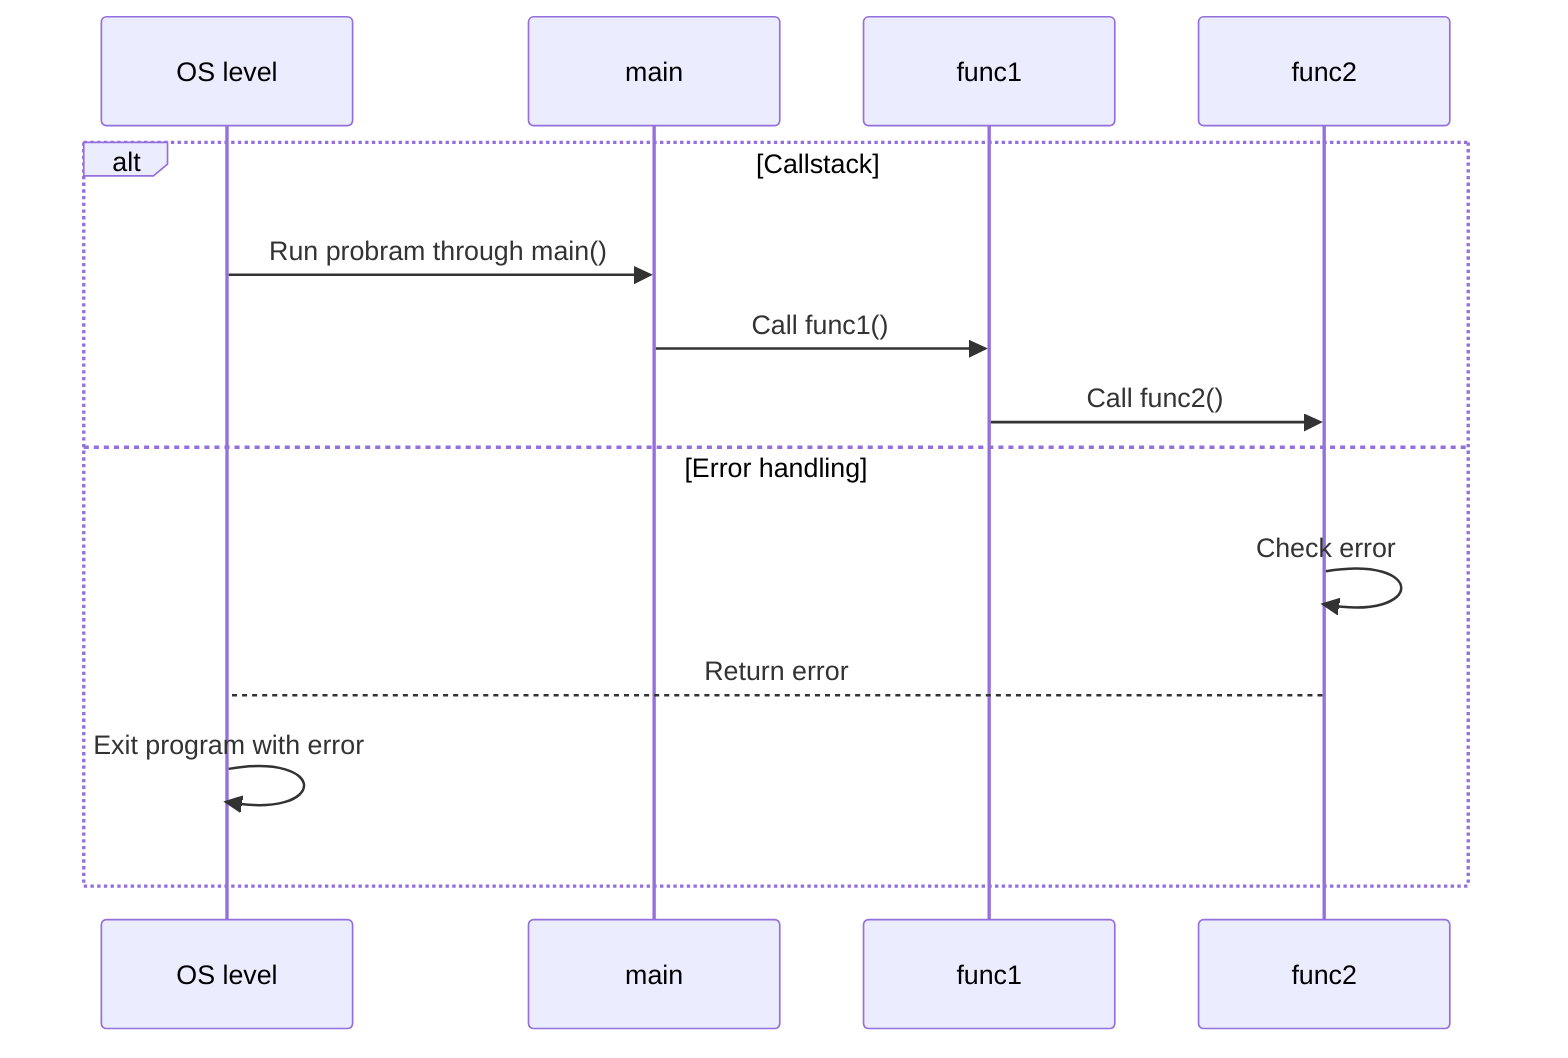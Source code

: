 sequenceDiagram
  participant os as OS level
  alt Callstack
    os ->> main: Run probram through main()
    main ->> func1: Call func1()
    func1 ->> func2: Call func2()
  else Error handling
    func2 ->> func2: Check error
    func2 --> os: Return error
    os ->> os: Exit program with error
  end